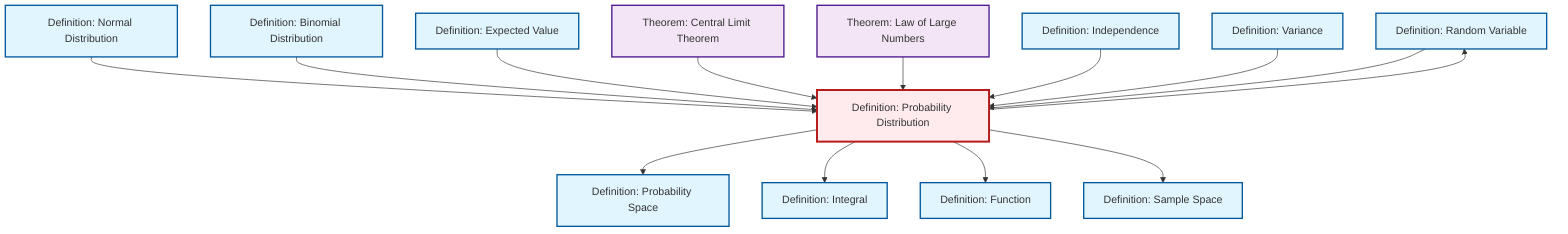 graph TD
    classDef definition fill:#e1f5fe,stroke:#01579b,stroke-width:2px
    classDef theorem fill:#f3e5f5,stroke:#4a148c,stroke-width:2px
    classDef axiom fill:#fff3e0,stroke:#e65100,stroke-width:2px
    classDef example fill:#e8f5e9,stroke:#1b5e20,stroke-width:2px
    classDef current fill:#ffebee,stroke:#b71c1c,stroke-width:3px
    def-probability-space["Definition: Probability Space"]:::definition
    def-random-variable["Definition: Random Variable"]:::definition
    def-probability-distribution["Definition: Probability Distribution"]:::definition
    def-binomial-distribution["Definition: Binomial Distribution"]:::definition
    thm-law-of-large-numbers["Theorem: Law of Large Numbers"]:::theorem
    def-independence["Definition: Independence"]:::definition
    def-variance["Definition: Variance"]:::definition
    def-sample-space["Definition: Sample Space"]:::definition
    def-normal-distribution["Definition: Normal Distribution"]:::definition
    def-expectation["Definition: Expected Value"]:::definition
    def-integral["Definition: Integral"]:::definition
    thm-central-limit["Theorem: Central Limit Theorem"]:::theorem
    def-function["Definition: Function"]:::definition
    def-normal-distribution --> def-probability-distribution
    def-probability-distribution --> def-random-variable
    def-binomial-distribution --> def-probability-distribution
    def-probability-distribution --> def-probability-space
    def-expectation --> def-probability-distribution
    thm-central-limit --> def-probability-distribution
    thm-law-of-large-numbers --> def-probability-distribution
    def-independence --> def-probability-distribution
    def-variance --> def-probability-distribution
    def-probability-distribution --> def-integral
    def-probability-distribution --> def-function
    def-probability-distribution --> def-sample-space
    def-random-variable --> def-probability-distribution
    class def-probability-distribution current